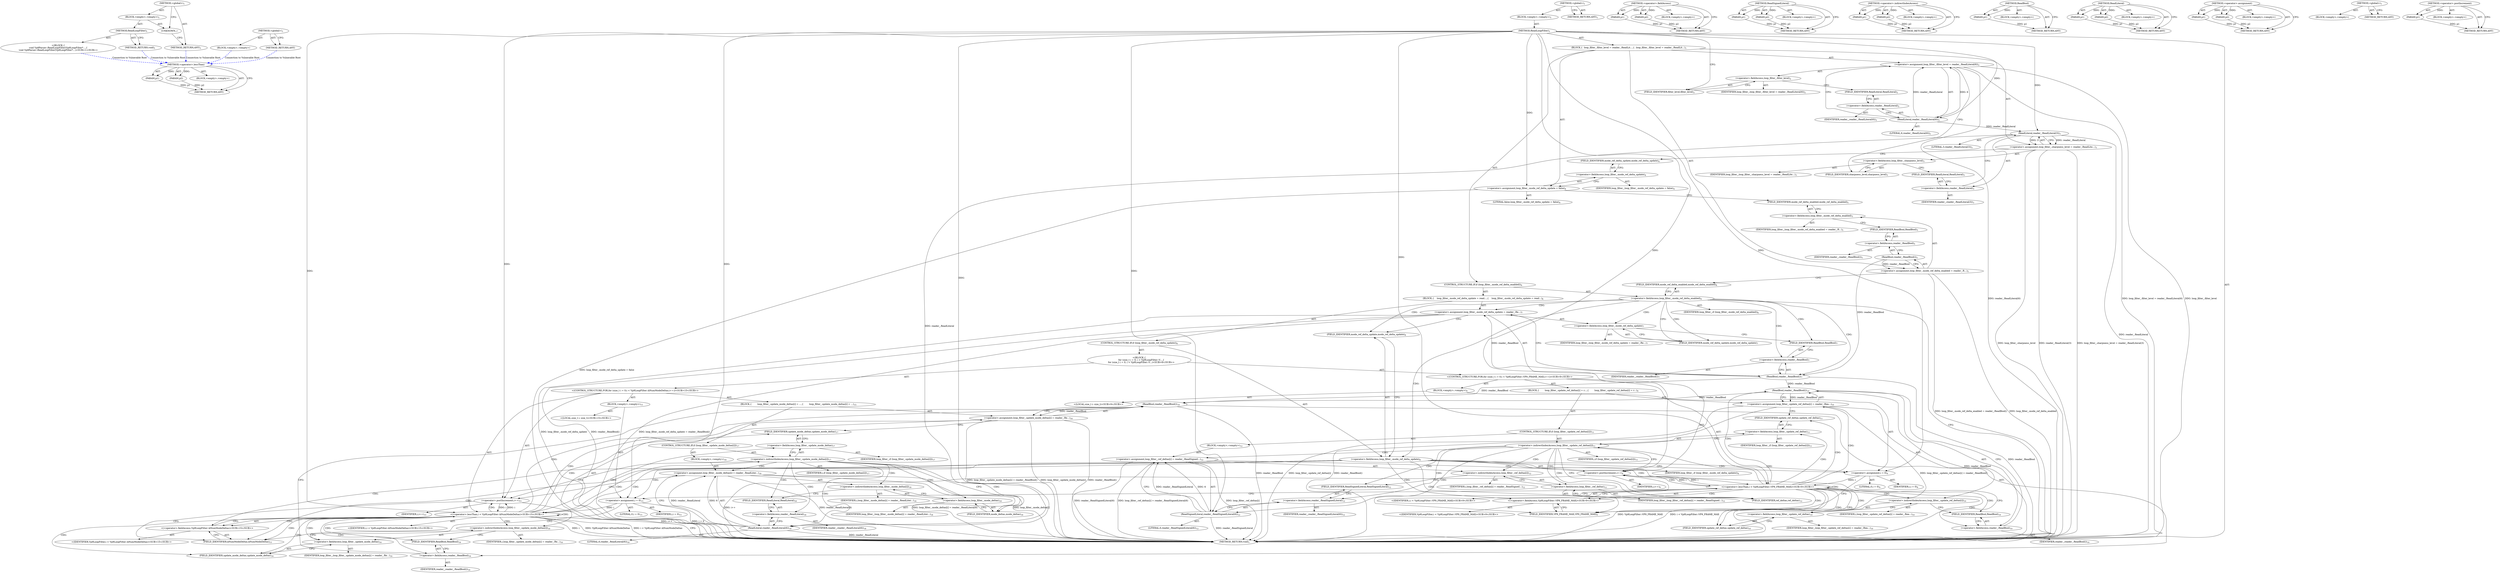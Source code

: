 digraph "&lt;global&gt;" {
vulnerable_183 [label=<(METHOD,&lt;operator&gt;.lessThan)>];
vulnerable_184 [label=<(PARAM,p1)>];
vulnerable_185 [label=<(PARAM,p2)>];
vulnerable_186 [label=<(BLOCK,&lt;empty&gt;,&lt;empty&gt;)>];
vulnerable_187 [label=<(METHOD_RETURN,ANY)>];
vulnerable_6 [label=<(METHOD,&lt;global&gt;)<SUB>1</SUB>>];
vulnerable_7 [label=<(BLOCK,&lt;empty&gt;,&lt;empty&gt;)<SUB>1</SUB>>];
vulnerable_8 [label=<(METHOD,ReadLoopFilter)<SUB>1</SUB>>];
vulnerable_9 [label=<(BLOCK,{
  loop_filter_.filter_level = reader_.ReadLit...,{
  loop_filter_.filter_level = reader_.ReadLit...)<SUB>1</SUB>>];
vulnerable_10 [label=<(&lt;operator&gt;.assignment,loop_filter_.filter_level = reader_.ReadLiteral(6))<SUB>2</SUB>>];
vulnerable_11 [label=<(&lt;operator&gt;.fieldAccess,loop_filter_.filter_level)<SUB>2</SUB>>];
vulnerable_12 [label=<(IDENTIFIER,loop_filter_,loop_filter_.filter_level = reader_.ReadLiteral(6))<SUB>2</SUB>>];
vulnerable_13 [label=<(FIELD_IDENTIFIER,filter_level,filter_level)<SUB>2</SUB>>];
vulnerable_14 [label=<(ReadLiteral,reader_.ReadLiteral(6))<SUB>2</SUB>>];
vulnerable_15 [label=<(&lt;operator&gt;.fieldAccess,reader_.ReadLiteral)<SUB>2</SUB>>];
vulnerable_16 [label=<(IDENTIFIER,reader_,reader_.ReadLiteral(6))<SUB>2</SUB>>];
vulnerable_17 [label=<(FIELD_IDENTIFIER,ReadLiteral,ReadLiteral)<SUB>2</SUB>>];
vulnerable_18 [label=<(LITERAL,6,reader_.ReadLiteral(6))<SUB>2</SUB>>];
vulnerable_19 [label=<(&lt;operator&gt;.assignment,loop_filter_.sharpness_level = reader_.ReadLite...)<SUB>3</SUB>>];
vulnerable_20 [label=<(&lt;operator&gt;.fieldAccess,loop_filter_.sharpness_level)<SUB>3</SUB>>];
vulnerable_21 [label=<(IDENTIFIER,loop_filter_,loop_filter_.sharpness_level = reader_.ReadLite...)<SUB>3</SUB>>];
vulnerable_22 [label=<(FIELD_IDENTIFIER,sharpness_level,sharpness_level)<SUB>3</SUB>>];
vulnerable_23 [label=<(ReadLiteral,reader_.ReadLiteral(3))<SUB>3</SUB>>];
vulnerable_24 [label=<(&lt;operator&gt;.fieldAccess,reader_.ReadLiteral)<SUB>3</SUB>>];
vulnerable_25 [label=<(IDENTIFIER,reader_,reader_.ReadLiteral(3))<SUB>3</SUB>>];
vulnerable_26 [label=<(FIELD_IDENTIFIER,ReadLiteral,ReadLiteral)<SUB>3</SUB>>];
vulnerable_27 [label=<(LITERAL,3,reader_.ReadLiteral(3))<SUB>3</SUB>>];
vulnerable_28 [label=<(&lt;operator&gt;.assignment,loop_filter_.mode_ref_delta_update = false)<SUB>4</SUB>>];
vulnerable_29 [label=<(&lt;operator&gt;.fieldAccess,loop_filter_.mode_ref_delta_update)<SUB>4</SUB>>];
vulnerable_30 [label=<(IDENTIFIER,loop_filter_,loop_filter_.mode_ref_delta_update = false)<SUB>4</SUB>>];
vulnerable_31 [label=<(FIELD_IDENTIFIER,mode_ref_delta_update,mode_ref_delta_update)<SUB>4</SUB>>];
vulnerable_32 [label=<(LITERAL,false,loop_filter_.mode_ref_delta_update = false)<SUB>4</SUB>>];
vulnerable_33 [label=<(&lt;operator&gt;.assignment,loop_filter_.mode_ref_delta_enabled = reader_.R...)<SUB>5</SUB>>];
vulnerable_34 [label=<(&lt;operator&gt;.fieldAccess,loop_filter_.mode_ref_delta_enabled)<SUB>5</SUB>>];
vulnerable_35 [label=<(IDENTIFIER,loop_filter_,loop_filter_.mode_ref_delta_enabled = reader_.R...)<SUB>5</SUB>>];
vulnerable_36 [label=<(FIELD_IDENTIFIER,mode_ref_delta_enabled,mode_ref_delta_enabled)<SUB>5</SUB>>];
vulnerable_37 [label=<(ReadBool,reader_.ReadBool())<SUB>5</SUB>>];
vulnerable_38 [label=<(&lt;operator&gt;.fieldAccess,reader_.ReadBool)<SUB>5</SUB>>];
vulnerable_39 [label=<(IDENTIFIER,reader_,reader_.ReadBool())<SUB>5</SUB>>];
vulnerable_40 [label=<(FIELD_IDENTIFIER,ReadBool,ReadBool)<SUB>5</SUB>>];
vulnerable_41 [label=<(CONTROL_STRUCTURE,IF,if (loop_filter_.mode_ref_delta_enabled))<SUB>6</SUB>>];
vulnerable_42 [label=<(&lt;operator&gt;.fieldAccess,loop_filter_.mode_ref_delta_enabled)<SUB>6</SUB>>];
vulnerable_43 [label=<(IDENTIFIER,loop_filter_,if (loop_filter_.mode_ref_delta_enabled))<SUB>6</SUB>>];
vulnerable_44 [label=<(FIELD_IDENTIFIER,mode_ref_delta_enabled,mode_ref_delta_enabled)<SUB>6</SUB>>];
vulnerable_45 [label=<(BLOCK,{
    loop_filter_.mode_ref_delta_update = read...,{
    loop_filter_.mode_ref_delta_update = read...)<SUB>6</SUB>>];
vulnerable_46 [label=<(&lt;operator&gt;.assignment,loop_filter_.mode_ref_delta_update = reader_.Re...)<SUB>7</SUB>>];
vulnerable_47 [label=<(&lt;operator&gt;.fieldAccess,loop_filter_.mode_ref_delta_update)<SUB>7</SUB>>];
vulnerable_48 [label=<(IDENTIFIER,loop_filter_,loop_filter_.mode_ref_delta_update = reader_.Re...)<SUB>7</SUB>>];
vulnerable_49 [label=<(FIELD_IDENTIFIER,mode_ref_delta_update,mode_ref_delta_update)<SUB>7</SUB>>];
vulnerable_50 [label=<(ReadBool,reader_.ReadBool())<SUB>7</SUB>>];
vulnerable_51 [label=<(&lt;operator&gt;.fieldAccess,reader_.ReadBool)<SUB>7</SUB>>];
vulnerable_52 [label=<(IDENTIFIER,reader_,reader_.ReadBool())<SUB>7</SUB>>];
vulnerable_53 [label=<(FIELD_IDENTIFIER,ReadBool,ReadBool)<SUB>7</SUB>>];
vulnerable_54 [label=<(CONTROL_STRUCTURE,IF,if (loop_filter_.mode_ref_delta_update))<SUB>8</SUB>>];
vulnerable_55 [label=<(&lt;operator&gt;.fieldAccess,loop_filter_.mode_ref_delta_update)<SUB>8</SUB>>];
vulnerable_56 [label=<(IDENTIFIER,loop_filter_,if (loop_filter_.mode_ref_delta_update))<SUB>8</SUB>>];
vulnerable_57 [label=<(FIELD_IDENTIFIER,mode_ref_delta_update,mode_ref_delta_update)<SUB>8</SUB>>];
vulnerable_58 [label="<(BLOCK,{
      for (size_t i = 0; i &lt; Vp9LoopFilter::V...,{
      for (size_t i = 0; i &lt; Vp9LoopFilter::V...)<SUB>8</SUB>>"];
vulnerable_59 [label="<(CONTROL_STRUCTURE,FOR,for (size_t i = 0;i &lt; Vp9LoopFilter::VP9_FRAME_MAX;i++))<SUB>9</SUB>>"];
vulnerable_60 [label=<(BLOCK,&lt;empty&gt;,&lt;empty&gt;)<SUB>9</SUB>>];
vulnerable_61 [label="<(LOCAL,size_t i: size_t)<SUB>9</SUB>>"];
vulnerable_62 [label=<(&lt;operator&gt;.assignment,i = 0)<SUB>9</SUB>>];
vulnerable_63 [label=<(IDENTIFIER,i,i = 0)<SUB>9</SUB>>];
vulnerable_64 [label=<(LITERAL,0,i = 0)<SUB>9</SUB>>];
vulnerable_65 [label="<(&lt;operator&gt;.lessThan,i &lt; Vp9LoopFilter::VP9_FRAME_MAX)<SUB>9</SUB>>"];
vulnerable_66 [label="<(IDENTIFIER,i,i &lt; Vp9LoopFilter::VP9_FRAME_MAX)<SUB>9</SUB>>"];
vulnerable_67 [label="<(&lt;operator&gt;.fieldAccess,Vp9LoopFilter::VP9_FRAME_MAX)<SUB>9</SUB>>"];
vulnerable_68 [label="<(IDENTIFIER,Vp9LoopFilter,i &lt; Vp9LoopFilter::VP9_FRAME_MAX)<SUB>9</SUB>>"];
vulnerable_69 [label=<(FIELD_IDENTIFIER,VP9_FRAME_MAX,VP9_FRAME_MAX)<SUB>9</SUB>>];
vulnerable_70 [label=<(&lt;operator&gt;.postIncrement,i++)<SUB>9</SUB>>];
vulnerable_71 [label=<(IDENTIFIER,i,i++)<SUB>9</SUB>>];
vulnerable_72 [label=<(BLOCK,{
        loop_filter_.update_ref_deltas[i] = r...,{
        loop_filter_.update_ref_deltas[i] = r...)<SUB>9</SUB>>];
vulnerable_73 [label=<(&lt;operator&gt;.assignment,loop_filter_.update_ref_deltas[i] = reader_.Rea...)<SUB>10</SUB>>];
vulnerable_74 [label=<(&lt;operator&gt;.indirectIndexAccess,loop_filter_.update_ref_deltas[i])<SUB>10</SUB>>];
vulnerable_75 [label=<(&lt;operator&gt;.fieldAccess,loop_filter_.update_ref_deltas)<SUB>10</SUB>>];
vulnerable_76 [label=<(IDENTIFIER,loop_filter_,loop_filter_.update_ref_deltas[i] = reader_.Rea...)<SUB>10</SUB>>];
vulnerable_77 [label=<(FIELD_IDENTIFIER,update_ref_deltas,update_ref_deltas)<SUB>10</SUB>>];
vulnerable_78 [label=<(IDENTIFIER,i,loop_filter_.update_ref_deltas[i] = reader_.Rea...)<SUB>10</SUB>>];
vulnerable_79 [label=<(ReadBool,reader_.ReadBool())<SUB>10</SUB>>];
vulnerable_80 [label=<(&lt;operator&gt;.fieldAccess,reader_.ReadBool)<SUB>10</SUB>>];
vulnerable_81 [label=<(IDENTIFIER,reader_,reader_.ReadBool())<SUB>10</SUB>>];
vulnerable_82 [label=<(FIELD_IDENTIFIER,ReadBool,ReadBool)<SUB>10</SUB>>];
vulnerable_83 [label=<(CONTROL_STRUCTURE,IF,if (loop_filter_.update_ref_deltas[i]))<SUB>11</SUB>>];
vulnerable_84 [label=<(&lt;operator&gt;.indirectIndexAccess,loop_filter_.update_ref_deltas[i])<SUB>11</SUB>>];
vulnerable_85 [label=<(&lt;operator&gt;.fieldAccess,loop_filter_.update_ref_deltas)<SUB>11</SUB>>];
vulnerable_86 [label=<(IDENTIFIER,loop_filter_,if (loop_filter_.update_ref_deltas[i]))<SUB>11</SUB>>];
vulnerable_87 [label=<(FIELD_IDENTIFIER,update_ref_deltas,update_ref_deltas)<SUB>11</SUB>>];
vulnerable_88 [label=<(IDENTIFIER,i,if (loop_filter_.update_ref_deltas[i]))<SUB>11</SUB>>];
vulnerable_89 [label=<(BLOCK,&lt;empty&gt;,&lt;empty&gt;)<SUB>12</SUB>>];
vulnerable_90 [label=<(&lt;operator&gt;.assignment,loop_filter_.ref_deltas[i] = reader_.ReadSigned...)<SUB>12</SUB>>];
vulnerable_91 [label=<(&lt;operator&gt;.indirectIndexAccess,loop_filter_.ref_deltas[i])<SUB>12</SUB>>];
vulnerable_92 [label=<(&lt;operator&gt;.fieldAccess,loop_filter_.ref_deltas)<SUB>12</SUB>>];
vulnerable_93 [label=<(IDENTIFIER,loop_filter_,loop_filter_.ref_deltas[i] = reader_.ReadSigned...)<SUB>12</SUB>>];
vulnerable_94 [label=<(FIELD_IDENTIFIER,ref_deltas,ref_deltas)<SUB>12</SUB>>];
vulnerable_95 [label=<(IDENTIFIER,i,loop_filter_.ref_deltas[i] = reader_.ReadSigned...)<SUB>12</SUB>>];
vulnerable_96 [label=<(ReadSignedLiteral,reader_.ReadSignedLiteral(6))<SUB>12</SUB>>];
vulnerable_97 [label=<(&lt;operator&gt;.fieldAccess,reader_.ReadSignedLiteral)<SUB>12</SUB>>];
vulnerable_98 [label=<(IDENTIFIER,reader_,reader_.ReadSignedLiteral(6))<SUB>12</SUB>>];
vulnerable_99 [label=<(FIELD_IDENTIFIER,ReadSignedLiteral,ReadSignedLiteral)<SUB>12</SUB>>];
vulnerable_100 [label=<(LITERAL,6,reader_.ReadSignedLiteral(6))<SUB>12</SUB>>];
vulnerable_101 [label="<(CONTROL_STRUCTURE,FOR,for (size_t i = 0;i &lt; Vp9LoopFilter::kNumModeDeltas;i++))<SUB>15</SUB>>"];
vulnerable_102 [label=<(BLOCK,&lt;empty&gt;,&lt;empty&gt;)<SUB>15</SUB>>];
vulnerable_103 [label="<(LOCAL,size_t i: size_t)<SUB>15</SUB>>"];
vulnerable_104 [label=<(&lt;operator&gt;.assignment,i = 0)<SUB>15</SUB>>];
vulnerable_105 [label=<(IDENTIFIER,i,i = 0)<SUB>15</SUB>>];
vulnerable_106 [label=<(LITERAL,0,i = 0)<SUB>15</SUB>>];
vulnerable_107 [label="<(&lt;operator&gt;.lessThan,i &lt; Vp9LoopFilter::kNumModeDeltas)<SUB>15</SUB>>"];
vulnerable_108 [label="<(IDENTIFIER,i,i &lt; Vp9LoopFilter::kNumModeDeltas)<SUB>15</SUB>>"];
vulnerable_109 [label="<(&lt;operator&gt;.fieldAccess,Vp9LoopFilter::kNumModeDeltas)<SUB>15</SUB>>"];
vulnerable_110 [label="<(IDENTIFIER,Vp9LoopFilter,i &lt; Vp9LoopFilter::kNumModeDeltas)<SUB>15</SUB>>"];
vulnerable_111 [label=<(FIELD_IDENTIFIER,kNumModeDeltas,kNumModeDeltas)<SUB>15</SUB>>];
vulnerable_112 [label=<(&lt;operator&gt;.postIncrement,i++)<SUB>15</SUB>>];
vulnerable_113 [label=<(IDENTIFIER,i,i++)<SUB>15</SUB>>];
vulnerable_114 [label=<(BLOCK,{
        loop_filter_.update_mode_deltas[i] = ...,{
        loop_filter_.update_mode_deltas[i] = ...)<SUB>15</SUB>>];
vulnerable_115 [label=<(&lt;operator&gt;.assignment,loop_filter_.update_mode_deltas[i] = reader_.Re...)<SUB>16</SUB>>];
vulnerable_116 [label=<(&lt;operator&gt;.indirectIndexAccess,loop_filter_.update_mode_deltas[i])<SUB>16</SUB>>];
vulnerable_117 [label=<(&lt;operator&gt;.fieldAccess,loop_filter_.update_mode_deltas)<SUB>16</SUB>>];
vulnerable_118 [label=<(IDENTIFIER,loop_filter_,loop_filter_.update_mode_deltas[i] = reader_.Re...)<SUB>16</SUB>>];
vulnerable_119 [label=<(FIELD_IDENTIFIER,update_mode_deltas,update_mode_deltas)<SUB>16</SUB>>];
vulnerable_120 [label=<(IDENTIFIER,i,loop_filter_.update_mode_deltas[i] = reader_.Re...)<SUB>16</SUB>>];
vulnerable_121 [label=<(ReadBool,reader_.ReadBool())<SUB>16</SUB>>];
vulnerable_122 [label=<(&lt;operator&gt;.fieldAccess,reader_.ReadBool)<SUB>16</SUB>>];
vulnerable_123 [label=<(IDENTIFIER,reader_,reader_.ReadBool())<SUB>16</SUB>>];
vulnerable_124 [label=<(FIELD_IDENTIFIER,ReadBool,ReadBool)<SUB>16</SUB>>];
vulnerable_125 [label=<(CONTROL_STRUCTURE,IF,if (loop_filter_.update_mode_deltas[i]))<SUB>17</SUB>>];
vulnerable_126 [label=<(&lt;operator&gt;.indirectIndexAccess,loop_filter_.update_mode_deltas[i])<SUB>17</SUB>>];
vulnerable_127 [label=<(&lt;operator&gt;.fieldAccess,loop_filter_.update_mode_deltas)<SUB>17</SUB>>];
vulnerable_128 [label=<(IDENTIFIER,loop_filter_,if (loop_filter_.update_mode_deltas[i]))<SUB>17</SUB>>];
vulnerable_129 [label=<(FIELD_IDENTIFIER,update_mode_deltas,update_mode_deltas)<SUB>17</SUB>>];
vulnerable_130 [label=<(IDENTIFIER,i,if (loop_filter_.update_mode_deltas[i]))<SUB>17</SUB>>];
vulnerable_131 [label=<(BLOCK,&lt;empty&gt;,&lt;empty&gt;)<SUB>18</SUB>>];
vulnerable_132 [label=<(&lt;operator&gt;.assignment,loop_filter_.mode_deltas[i] = reader_.ReadLiter...)<SUB>18</SUB>>];
vulnerable_133 [label=<(&lt;operator&gt;.indirectIndexAccess,loop_filter_.mode_deltas[i])<SUB>18</SUB>>];
vulnerable_134 [label=<(&lt;operator&gt;.fieldAccess,loop_filter_.mode_deltas)<SUB>18</SUB>>];
vulnerable_135 [label=<(IDENTIFIER,loop_filter_,loop_filter_.mode_deltas[i] = reader_.ReadLiter...)<SUB>18</SUB>>];
vulnerable_136 [label=<(FIELD_IDENTIFIER,mode_deltas,mode_deltas)<SUB>18</SUB>>];
vulnerable_137 [label=<(IDENTIFIER,i,loop_filter_.mode_deltas[i] = reader_.ReadLiter...)<SUB>18</SUB>>];
vulnerable_138 [label=<(ReadLiteral,reader_.ReadLiteral(6))<SUB>18</SUB>>];
vulnerable_139 [label=<(&lt;operator&gt;.fieldAccess,reader_.ReadLiteral)<SUB>18</SUB>>];
vulnerable_140 [label=<(IDENTIFIER,reader_,reader_.ReadLiteral(6))<SUB>18</SUB>>];
vulnerable_141 [label=<(FIELD_IDENTIFIER,ReadLiteral,ReadLiteral)<SUB>18</SUB>>];
vulnerable_142 [label=<(LITERAL,6,reader_.ReadLiteral(6))<SUB>18</SUB>>];
vulnerable_143 [label=<(METHOD_RETURN,void)<SUB>1</SUB>>];
vulnerable_145 [label=<(METHOD_RETURN,ANY)<SUB>1</SUB>>];
vulnerable_169 [label=<(METHOD,&lt;operator&gt;.fieldAccess)>];
vulnerable_170 [label=<(PARAM,p1)>];
vulnerable_171 [label=<(PARAM,p2)>];
vulnerable_172 [label=<(BLOCK,&lt;empty&gt;,&lt;empty&gt;)>];
vulnerable_173 [label=<(METHOD_RETURN,ANY)>];
vulnerable_197 [label=<(METHOD,ReadSignedLiteral)>];
vulnerable_198 [label=<(PARAM,p1)>];
vulnerable_199 [label=<(PARAM,p2)>];
vulnerable_200 [label=<(BLOCK,&lt;empty&gt;,&lt;empty&gt;)>];
vulnerable_201 [label=<(METHOD_RETURN,ANY)>];
vulnerable_192 [label=<(METHOD,&lt;operator&gt;.indirectIndexAccess)>];
vulnerable_193 [label=<(PARAM,p1)>];
vulnerable_194 [label=<(PARAM,p2)>];
vulnerable_195 [label=<(BLOCK,&lt;empty&gt;,&lt;empty&gt;)>];
vulnerable_196 [label=<(METHOD_RETURN,ANY)>];
vulnerable_179 [label=<(METHOD,ReadBool)>];
vulnerable_180 [label=<(PARAM,p1)>];
vulnerable_181 [label=<(BLOCK,&lt;empty&gt;,&lt;empty&gt;)>];
vulnerable_182 [label=<(METHOD_RETURN,ANY)>];
vulnerable_174 [label=<(METHOD,ReadLiteral)>];
vulnerable_175 [label=<(PARAM,p1)>];
vulnerable_176 [label=<(PARAM,p2)>];
vulnerable_177 [label=<(BLOCK,&lt;empty&gt;,&lt;empty&gt;)>];
vulnerable_178 [label=<(METHOD_RETURN,ANY)>];
vulnerable_164 [label=<(METHOD,&lt;operator&gt;.assignment)>];
vulnerable_165 [label=<(PARAM,p1)>];
vulnerable_166 [label=<(PARAM,p2)>];
vulnerable_167 [label=<(BLOCK,&lt;empty&gt;,&lt;empty&gt;)>];
vulnerable_168 [label=<(METHOD_RETURN,ANY)>];
vulnerable_158 [label=<(METHOD,&lt;global&gt;)<SUB>1</SUB>>];
vulnerable_159 [label=<(BLOCK,&lt;empty&gt;,&lt;empty&gt;)>];
vulnerable_160 [label=<(METHOD_RETURN,ANY)>];
vulnerable_188 [label=<(METHOD,&lt;operator&gt;.postIncrement)>];
vulnerable_189 [label=<(PARAM,p1)>];
vulnerable_190 [label=<(BLOCK,&lt;empty&gt;,&lt;empty&gt;)>];
vulnerable_191 [label=<(METHOD_RETURN,ANY)>];
fixed_6 [label=<(METHOD,&lt;global&gt;)<SUB>1</SUB>>];
fixed_7 [label=<(BLOCK,&lt;empty&gt;,&lt;empty&gt;)<SUB>1</SUB>>];
fixed_8 [label=<(METHOD,ReadLoopFilter)<SUB>1</SUB>>];
fixed_9 [label="<(BLOCK,{
void Vp9Parser::ReadLoopFilter(Vp9LoopFilter*...,{
void Vp9Parser::ReadLoopFilter(Vp9LoopFilter*...)<SUB>1</SUB>>"];
fixed_10 [label=<(METHOD_RETURN,void)<SUB>1</SUB>>];
fixed_12 [label=<(UNKNOWN,,)>];
fixed_13 [label=<(METHOD_RETURN,ANY)<SUB>1</SUB>>];
fixed_20 [label=<(METHOD,&lt;global&gt;)<SUB>1</SUB>>];
fixed_21 [label=<(BLOCK,&lt;empty&gt;,&lt;empty&gt;)>];
fixed_22 [label=<(METHOD_RETURN,ANY)>];
vulnerable_183 -> vulnerable_184  [key=0, label="AST: "];
vulnerable_183 -> vulnerable_184  [key=1, label="DDG: "];
vulnerable_183 -> vulnerable_186  [key=0, label="AST: "];
vulnerable_183 -> vulnerable_185  [key=0, label="AST: "];
vulnerable_183 -> vulnerable_185  [key=1, label="DDG: "];
vulnerable_183 -> vulnerable_187  [key=0, label="AST: "];
vulnerable_183 -> vulnerable_187  [key=1, label="CFG: "];
vulnerable_184 -> vulnerable_187  [key=0, label="DDG: p1"];
vulnerable_185 -> vulnerable_187  [key=0, label="DDG: p2"];
vulnerable_6 -> vulnerable_7  [key=0, label="AST: "];
vulnerable_6 -> vulnerable_145  [key=0, label="AST: "];
vulnerable_6 -> vulnerable_145  [key=1, label="CFG: "];
vulnerable_7 -> vulnerable_8  [key=0, label="AST: "];
vulnerable_8 -> vulnerable_9  [key=0, label="AST: "];
vulnerable_8 -> vulnerable_143  [key=0, label="AST: "];
vulnerable_8 -> vulnerable_13  [key=0, label="CFG: "];
vulnerable_8 -> vulnerable_28  [key=0, label="DDG: "];
vulnerable_8 -> vulnerable_14  [key=0, label="DDG: "];
vulnerable_8 -> vulnerable_23  [key=0, label="DDG: "];
vulnerable_8 -> vulnerable_62  [key=0, label="DDG: "];
vulnerable_8 -> vulnerable_65  [key=0, label="DDG: "];
vulnerable_8 -> vulnerable_70  [key=0, label="DDG: "];
vulnerable_8 -> vulnerable_104  [key=0, label="DDG: "];
vulnerable_8 -> vulnerable_107  [key=0, label="DDG: "];
vulnerable_8 -> vulnerable_112  [key=0, label="DDG: "];
vulnerable_8 -> vulnerable_96  [key=0, label="DDG: "];
vulnerable_8 -> vulnerable_138  [key=0, label="DDG: "];
vulnerable_9 -> vulnerable_10  [key=0, label="AST: "];
vulnerable_9 -> vulnerable_19  [key=0, label="AST: "];
vulnerable_9 -> vulnerable_28  [key=0, label="AST: "];
vulnerable_9 -> vulnerable_33  [key=0, label="AST: "];
vulnerable_9 -> vulnerable_41  [key=0, label="AST: "];
vulnerable_10 -> vulnerable_11  [key=0, label="AST: "];
vulnerable_10 -> vulnerable_14  [key=0, label="AST: "];
vulnerable_10 -> vulnerable_22  [key=0, label="CFG: "];
vulnerable_10 -> vulnerable_143  [key=0, label="DDG: loop_filter_.filter_level"];
vulnerable_10 -> vulnerable_143  [key=1, label="DDG: reader_.ReadLiteral(6)"];
vulnerable_10 -> vulnerable_143  [key=2, label="DDG: loop_filter_.filter_level = reader_.ReadLiteral(6)"];
vulnerable_11 -> vulnerable_12  [key=0, label="AST: "];
vulnerable_11 -> vulnerable_13  [key=0, label="AST: "];
vulnerable_11 -> vulnerable_17  [key=0, label="CFG: "];
vulnerable_13 -> vulnerable_11  [key=0, label="CFG: "];
vulnerable_14 -> vulnerable_15  [key=0, label="AST: "];
vulnerable_14 -> vulnerable_18  [key=0, label="AST: "];
vulnerable_14 -> vulnerable_10  [key=0, label="CFG: "];
vulnerable_14 -> vulnerable_10  [key=1, label="DDG: reader_.ReadLiteral"];
vulnerable_14 -> vulnerable_10  [key=2, label="DDG: 6"];
vulnerable_14 -> vulnerable_23  [key=0, label="DDG: reader_.ReadLiteral"];
vulnerable_15 -> vulnerable_16  [key=0, label="AST: "];
vulnerable_15 -> vulnerable_17  [key=0, label="AST: "];
vulnerable_15 -> vulnerable_14  [key=0, label="CFG: "];
vulnerable_17 -> vulnerable_15  [key=0, label="CFG: "];
vulnerable_19 -> vulnerable_20  [key=0, label="AST: "];
vulnerable_19 -> vulnerable_23  [key=0, label="AST: "];
vulnerable_19 -> vulnerable_31  [key=0, label="CFG: "];
vulnerable_19 -> vulnerable_143  [key=0, label="DDG: loop_filter_.sharpness_level"];
vulnerable_19 -> vulnerable_143  [key=1, label="DDG: reader_.ReadLiteral(3)"];
vulnerable_19 -> vulnerable_143  [key=2, label="DDG: loop_filter_.sharpness_level = reader_.ReadLiteral(3)"];
vulnerable_20 -> vulnerable_21  [key=0, label="AST: "];
vulnerable_20 -> vulnerable_22  [key=0, label="AST: "];
vulnerable_20 -> vulnerable_26  [key=0, label="CFG: "];
vulnerable_22 -> vulnerable_20  [key=0, label="CFG: "];
vulnerable_23 -> vulnerable_24  [key=0, label="AST: "];
vulnerable_23 -> vulnerable_27  [key=0, label="AST: "];
vulnerable_23 -> vulnerable_19  [key=0, label="CFG: "];
vulnerable_23 -> vulnerable_19  [key=1, label="DDG: reader_.ReadLiteral"];
vulnerable_23 -> vulnerable_19  [key=2, label="DDG: 3"];
vulnerable_23 -> vulnerable_143  [key=0, label="DDG: reader_.ReadLiteral"];
vulnerable_23 -> vulnerable_138  [key=0, label="DDG: reader_.ReadLiteral"];
vulnerable_24 -> vulnerable_25  [key=0, label="AST: "];
vulnerable_24 -> vulnerable_26  [key=0, label="AST: "];
vulnerable_24 -> vulnerable_23  [key=0, label="CFG: "];
vulnerable_26 -> vulnerable_24  [key=0, label="CFG: "];
vulnerable_28 -> vulnerable_29  [key=0, label="AST: "];
vulnerable_28 -> vulnerable_32  [key=0, label="AST: "];
vulnerable_28 -> vulnerable_36  [key=0, label="CFG: "];
vulnerable_28 -> vulnerable_143  [key=0, label="DDG: loop_filter_.mode_ref_delta_update = false"];
vulnerable_29 -> vulnerable_30  [key=0, label="AST: "];
vulnerable_29 -> vulnerable_31  [key=0, label="AST: "];
vulnerable_29 -> vulnerable_28  [key=0, label="CFG: "];
vulnerable_31 -> vulnerable_29  [key=0, label="CFG: "];
vulnerable_33 -> vulnerable_34  [key=0, label="AST: "];
vulnerable_33 -> vulnerable_37  [key=0, label="AST: "];
vulnerable_33 -> vulnerable_44  [key=0, label="CFG: "];
vulnerable_33 -> vulnerable_143  [key=0, label="DDG: loop_filter_.mode_ref_delta_enabled"];
vulnerable_33 -> vulnerable_143  [key=1, label="DDG: loop_filter_.mode_ref_delta_enabled = reader_.ReadBool()"];
vulnerable_34 -> vulnerable_35  [key=0, label="AST: "];
vulnerable_34 -> vulnerable_36  [key=0, label="AST: "];
vulnerable_34 -> vulnerable_40  [key=0, label="CFG: "];
vulnerable_36 -> vulnerable_34  [key=0, label="CFG: "];
vulnerable_37 -> vulnerable_38  [key=0, label="AST: "];
vulnerable_37 -> vulnerable_33  [key=0, label="CFG: "];
vulnerable_37 -> vulnerable_33  [key=1, label="DDG: reader_.ReadBool"];
vulnerable_37 -> vulnerable_50  [key=0, label="DDG: reader_.ReadBool"];
vulnerable_38 -> vulnerable_39  [key=0, label="AST: "];
vulnerable_38 -> vulnerable_40  [key=0, label="AST: "];
vulnerable_38 -> vulnerable_37  [key=0, label="CFG: "];
vulnerable_40 -> vulnerable_38  [key=0, label="CFG: "];
vulnerable_41 -> vulnerable_42  [key=0, label="AST: "];
vulnerable_41 -> vulnerable_45  [key=0, label="AST: "];
vulnerable_42 -> vulnerable_43  [key=0, label="AST: "];
vulnerable_42 -> vulnerable_44  [key=0, label="AST: "];
vulnerable_42 -> vulnerable_143  [key=0, label="CFG: "];
vulnerable_42 -> vulnerable_49  [key=0, label="CFG: "];
vulnerable_42 -> vulnerable_49  [key=1, label="CDG: "];
vulnerable_42 -> vulnerable_47  [key=0, label="CDG: "];
vulnerable_42 -> vulnerable_51  [key=0, label="CDG: "];
vulnerable_42 -> vulnerable_57  [key=0, label="CDG: "];
vulnerable_42 -> vulnerable_46  [key=0, label="CDG: "];
vulnerable_42 -> vulnerable_50  [key=0, label="CDG: "];
vulnerable_42 -> vulnerable_53  [key=0, label="CDG: "];
vulnerable_42 -> vulnerable_55  [key=0, label="CDG: "];
vulnerable_44 -> vulnerable_42  [key=0, label="CFG: "];
vulnerable_45 -> vulnerable_46  [key=0, label="AST: "];
vulnerable_45 -> vulnerable_54  [key=0, label="AST: "];
vulnerable_46 -> vulnerable_47  [key=0, label="AST: "];
vulnerable_46 -> vulnerable_50  [key=0, label="AST: "];
vulnerable_46 -> vulnerable_57  [key=0, label="CFG: "];
vulnerable_46 -> vulnerable_143  [key=0, label="DDG: loop_filter_.mode_ref_delta_update"];
vulnerable_46 -> vulnerable_143  [key=1, label="DDG: reader_.ReadBool()"];
vulnerable_46 -> vulnerable_143  [key=2, label="DDG: loop_filter_.mode_ref_delta_update = reader_.ReadBool()"];
vulnerable_47 -> vulnerable_48  [key=0, label="AST: "];
vulnerable_47 -> vulnerable_49  [key=0, label="AST: "];
vulnerable_47 -> vulnerable_53  [key=0, label="CFG: "];
vulnerable_49 -> vulnerable_47  [key=0, label="CFG: "];
vulnerable_50 -> vulnerable_51  [key=0, label="AST: "];
vulnerable_50 -> vulnerable_46  [key=0, label="CFG: "];
vulnerable_50 -> vulnerable_46  [key=1, label="DDG: reader_.ReadBool"];
vulnerable_50 -> vulnerable_143  [key=0, label="DDG: reader_.ReadBool"];
vulnerable_50 -> vulnerable_79  [key=0, label="DDG: reader_.ReadBool"];
vulnerable_50 -> vulnerable_121  [key=0, label="DDG: reader_.ReadBool"];
vulnerable_51 -> vulnerable_52  [key=0, label="AST: "];
vulnerable_51 -> vulnerable_53  [key=0, label="AST: "];
vulnerable_51 -> vulnerable_50  [key=0, label="CFG: "];
vulnerable_53 -> vulnerable_51  [key=0, label="CFG: "];
vulnerable_54 -> vulnerable_55  [key=0, label="AST: "];
vulnerable_54 -> vulnerable_58  [key=0, label="AST: "];
vulnerable_55 -> vulnerable_56  [key=0, label="AST: "];
vulnerable_55 -> vulnerable_57  [key=0, label="AST: "];
vulnerable_55 -> vulnerable_143  [key=0, label="CFG: "];
vulnerable_55 -> vulnerable_62  [key=0, label="CFG: "];
vulnerable_55 -> vulnerable_62  [key=1, label="CDG: "];
vulnerable_55 -> vulnerable_107  [key=0, label="CDG: "];
vulnerable_55 -> vulnerable_69  [key=0, label="CDG: "];
vulnerable_55 -> vulnerable_67  [key=0, label="CDG: "];
vulnerable_55 -> vulnerable_104  [key=0, label="CDG: "];
vulnerable_55 -> vulnerable_65  [key=0, label="CDG: "];
vulnerable_55 -> vulnerable_111  [key=0, label="CDG: "];
vulnerable_55 -> vulnerable_109  [key=0, label="CDG: "];
vulnerable_57 -> vulnerable_55  [key=0, label="CFG: "];
vulnerable_58 -> vulnerable_59  [key=0, label="AST: "];
vulnerable_58 -> vulnerable_101  [key=0, label="AST: "];
vulnerable_59 -> vulnerable_60  [key=0, label="AST: "];
vulnerable_59 -> vulnerable_65  [key=0, label="AST: "];
vulnerable_59 -> vulnerable_70  [key=0, label="AST: "];
vulnerable_59 -> vulnerable_72  [key=0, label="AST: "];
vulnerable_60 -> vulnerable_61  [key=0, label="AST: "];
vulnerable_60 -> vulnerable_62  [key=0, label="AST: "];
vulnerable_62 -> vulnerable_63  [key=0, label="AST: "];
vulnerable_62 -> vulnerable_64  [key=0, label="AST: "];
vulnerable_62 -> vulnerable_69  [key=0, label="CFG: "];
vulnerable_62 -> vulnerable_65  [key=0, label="DDG: i"];
vulnerable_65 -> vulnerable_66  [key=0, label="AST: "];
vulnerable_65 -> vulnerable_67  [key=0, label="AST: "];
vulnerable_65 -> vulnerable_67  [key=1, label="CDG: "];
vulnerable_65 -> vulnerable_77  [key=0, label="CFG: "];
vulnerable_65 -> vulnerable_77  [key=1, label="CDG: "];
vulnerable_65 -> vulnerable_104  [key=0, label="CFG: "];
vulnerable_65 -> vulnerable_143  [key=0, label="DDG: Vp9LoopFilter::VP9_FRAME_MAX"];
vulnerable_65 -> vulnerable_143  [key=1, label="DDG: i &lt; Vp9LoopFilter::VP9_FRAME_MAX"];
vulnerable_65 -> vulnerable_70  [key=0, label="DDG: i"];
vulnerable_65 -> vulnerable_70  [key=1, label="CDG: "];
vulnerable_65 -> vulnerable_73  [key=0, label="CDG: "];
vulnerable_65 -> vulnerable_75  [key=0, label="CDG: "];
vulnerable_65 -> vulnerable_84  [key=0, label="CDG: "];
vulnerable_65 -> vulnerable_85  [key=0, label="CDG: "];
vulnerable_65 -> vulnerable_69  [key=0, label="CDG: "];
vulnerable_65 -> vulnerable_74  [key=0, label="CDG: "];
vulnerable_65 -> vulnerable_65  [key=0, label="CDG: "];
vulnerable_65 -> vulnerable_87  [key=0, label="CDG: "];
vulnerable_65 -> vulnerable_82  [key=0, label="CDG: "];
vulnerable_65 -> vulnerable_79  [key=0, label="CDG: "];
vulnerable_65 -> vulnerable_80  [key=0, label="CDG: "];
vulnerable_67 -> vulnerable_68  [key=0, label="AST: "];
vulnerable_67 -> vulnerable_69  [key=0, label="AST: "];
vulnerable_67 -> vulnerable_65  [key=0, label="CFG: "];
vulnerable_69 -> vulnerable_67  [key=0, label="CFG: "];
vulnerable_70 -> vulnerable_71  [key=0, label="AST: "];
vulnerable_70 -> vulnerable_69  [key=0, label="CFG: "];
vulnerable_70 -> vulnerable_143  [key=0, label="DDG: i++"];
vulnerable_70 -> vulnerable_65  [key=0, label="DDG: i"];
vulnerable_72 -> vulnerable_73  [key=0, label="AST: "];
vulnerable_72 -> vulnerable_83  [key=0, label="AST: "];
vulnerable_73 -> vulnerable_74  [key=0, label="AST: "];
vulnerable_73 -> vulnerable_79  [key=0, label="AST: "];
vulnerable_73 -> vulnerable_87  [key=0, label="CFG: "];
vulnerable_73 -> vulnerable_143  [key=0, label="DDG: loop_filter_.update_ref_deltas[i]"];
vulnerable_73 -> vulnerable_143  [key=1, label="DDG: reader_.ReadBool()"];
vulnerable_73 -> vulnerable_143  [key=2, label="DDG: loop_filter_.update_ref_deltas[i] = reader_.ReadBool()"];
vulnerable_74 -> vulnerable_75  [key=0, label="AST: "];
vulnerable_74 -> vulnerable_78  [key=0, label="AST: "];
vulnerable_74 -> vulnerable_82  [key=0, label="CFG: "];
vulnerable_75 -> vulnerable_76  [key=0, label="AST: "];
vulnerable_75 -> vulnerable_77  [key=0, label="AST: "];
vulnerable_75 -> vulnerable_74  [key=0, label="CFG: "];
vulnerable_77 -> vulnerable_75  [key=0, label="CFG: "];
vulnerable_79 -> vulnerable_80  [key=0, label="AST: "];
vulnerable_79 -> vulnerable_73  [key=0, label="CFG: "];
vulnerable_79 -> vulnerable_73  [key=1, label="DDG: reader_.ReadBool"];
vulnerable_79 -> vulnerable_143  [key=0, label="DDG: reader_.ReadBool"];
vulnerable_79 -> vulnerable_121  [key=0, label="DDG: reader_.ReadBool"];
vulnerable_80 -> vulnerable_81  [key=0, label="AST: "];
vulnerable_80 -> vulnerable_82  [key=0, label="AST: "];
vulnerable_80 -> vulnerable_79  [key=0, label="CFG: "];
vulnerable_82 -> vulnerable_80  [key=0, label="CFG: "];
vulnerable_83 -> vulnerable_84  [key=0, label="AST: "];
vulnerable_83 -> vulnerable_89  [key=0, label="AST: "];
vulnerable_84 -> vulnerable_85  [key=0, label="AST: "];
vulnerable_84 -> vulnerable_88  [key=0, label="AST: "];
vulnerable_84 -> vulnerable_94  [key=0, label="CFG: "];
vulnerable_84 -> vulnerable_94  [key=1, label="CDG: "];
vulnerable_84 -> vulnerable_70  [key=0, label="CFG: "];
vulnerable_84 -> vulnerable_96  [key=0, label="CDG: "];
vulnerable_84 -> vulnerable_99  [key=0, label="CDG: "];
vulnerable_84 -> vulnerable_92  [key=0, label="CDG: "];
vulnerable_84 -> vulnerable_97  [key=0, label="CDG: "];
vulnerable_84 -> vulnerable_91  [key=0, label="CDG: "];
vulnerable_84 -> vulnerable_90  [key=0, label="CDG: "];
vulnerable_85 -> vulnerable_86  [key=0, label="AST: "];
vulnerable_85 -> vulnerable_87  [key=0, label="AST: "];
vulnerable_85 -> vulnerable_84  [key=0, label="CFG: "];
vulnerable_87 -> vulnerable_85  [key=0, label="CFG: "];
vulnerable_89 -> vulnerable_90  [key=0, label="AST: "];
vulnerable_90 -> vulnerable_91  [key=0, label="AST: "];
vulnerable_90 -> vulnerable_96  [key=0, label="AST: "];
vulnerable_90 -> vulnerable_70  [key=0, label="CFG: "];
vulnerable_90 -> vulnerable_143  [key=0, label="DDG: loop_filter_.ref_deltas[i]"];
vulnerable_90 -> vulnerable_143  [key=1, label="DDG: reader_.ReadSignedLiteral(6)"];
vulnerable_90 -> vulnerable_143  [key=2, label="DDG: loop_filter_.ref_deltas[i] = reader_.ReadSignedLiteral(6)"];
vulnerable_91 -> vulnerable_92  [key=0, label="AST: "];
vulnerable_91 -> vulnerable_95  [key=0, label="AST: "];
vulnerable_91 -> vulnerable_99  [key=0, label="CFG: "];
vulnerable_92 -> vulnerable_93  [key=0, label="AST: "];
vulnerable_92 -> vulnerable_94  [key=0, label="AST: "];
vulnerable_92 -> vulnerable_91  [key=0, label="CFG: "];
vulnerable_94 -> vulnerable_92  [key=0, label="CFG: "];
vulnerable_96 -> vulnerable_97  [key=0, label="AST: "];
vulnerable_96 -> vulnerable_100  [key=0, label="AST: "];
vulnerable_96 -> vulnerable_90  [key=0, label="CFG: "];
vulnerable_96 -> vulnerable_90  [key=1, label="DDG: reader_.ReadSignedLiteral"];
vulnerable_96 -> vulnerable_90  [key=2, label="DDG: 6"];
vulnerable_96 -> vulnerable_143  [key=0, label="DDG: reader_.ReadSignedLiteral"];
vulnerable_97 -> vulnerable_98  [key=0, label="AST: "];
vulnerable_97 -> vulnerable_99  [key=0, label="AST: "];
vulnerable_97 -> vulnerable_96  [key=0, label="CFG: "];
vulnerable_99 -> vulnerable_97  [key=0, label="CFG: "];
vulnerable_101 -> vulnerable_102  [key=0, label="AST: "];
vulnerable_101 -> vulnerable_107  [key=0, label="AST: "];
vulnerable_101 -> vulnerable_112  [key=0, label="AST: "];
vulnerable_101 -> vulnerable_114  [key=0, label="AST: "];
vulnerable_102 -> vulnerable_103  [key=0, label="AST: "];
vulnerable_102 -> vulnerable_104  [key=0, label="AST: "];
vulnerable_104 -> vulnerable_105  [key=0, label="AST: "];
vulnerable_104 -> vulnerable_106  [key=0, label="AST: "];
vulnerable_104 -> vulnerable_111  [key=0, label="CFG: "];
vulnerable_104 -> vulnerable_143  [key=0, label="DDG: i = 0"];
vulnerable_104 -> vulnerable_107  [key=0, label="DDG: i"];
vulnerable_107 -> vulnerable_108  [key=0, label="AST: "];
vulnerable_107 -> vulnerable_109  [key=0, label="AST: "];
vulnerable_107 -> vulnerable_109  [key=1, label="CDG: "];
vulnerable_107 -> vulnerable_143  [key=0, label="CFG: "];
vulnerable_107 -> vulnerable_143  [key=1, label="DDG: i"];
vulnerable_107 -> vulnerable_143  [key=2, label="DDG: Vp9LoopFilter::kNumModeDeltas"];
vulnerable_107 -> vulnerable_143  [key=3, label="DDG: i &lt; Vp9LoopFilter::kNumModeDeltas"];
vulnerable_107 -> vulnerable_119  [key=0, label="CFG: "];
vulnerable_107 -> vulnerable_119  [key=1, label="CDG: "];
vulnerable_107 -> vulnerable_112  [key=0, label="DDG: i"];
vulnerable_107 -> vulnerable_112  [key=1, label="CDG: "];
vulnerable_107 -> vulnerable_107  [key=0, label="CDG: "];
vulnerable_107 -> vulnerable_115  [key=0, label="CDG: "];
vulnerable_107 -> vulnerable_116  [key=0, label="CDG: "];
vulnerable_107 -> vulnerable_122  [key=0, label="CDG: "];
vulnerable_107 -> vulnerable_121  [key=0, label="CDG: "];
vulnerable_107 -> vulnerable_129  [key=0, label="CDG: "];
vulnerable_107 -> vulnerable_126  [key=0, label="CDG: "];
vulnerable_107 -> vulnerable_117  [key=0, label="CDG: "];
vulnerable_107 -> vulnerable_127  [key=0, label="CDG: "];
vulnerable_107 -> vulnerable_124  [key=0, label="CDG: "];
vulnerable_107 -> vulnerable_111  [key=0, label="CDG: "];
vulnerable_109 -> vulnerable_110  [key=0, label="AST: "];
vulnerable_109 -> vulnerable_111  [key=0, label="AST: "];
vulnerable_109 -> vulnerable_107  [key=0, label="CFG: "];
vulnerable_111 -> vulnerable_109  [key=0, label="CFG: "];
vulnerable_112 -> vulnerable_113  [key=0, label="AST: "];
vulnerable_112 -> vulnerable_111  [key=0, label="CFG: "];
vulnerable_112 -> vulnerable_143  [key=0, label="DDG: i++"];
vulnerable_112 -> vulnerable_107  [key=0, label="DDG: i"];
vulnerable_114 -> vulnerable_115  [key=0, label="AST: "];
vulnerable_114 -> vulnerable_125  [key=0, label="AST: "];
vulnerable_115 -> vulnerable_116  [key=0, label="AST: "];
vulnerable_115 -> vulnerable_121  [key=0, label="AST: "];
vulnerable_115 -> vulnerable_129  [key=0, label="CFG: "];
vulnerable_115 -> vulnerable_143  [key=0, label="DDG: loop_filter_.update_mode_deltas[i]"];
vulnerable_115 -> vulnerable_143  [key=1, label="DDG: reader_.ReadBool()"];
vulnerable_115 -> vulnerable_143  [key=2, label="DDG: loop_filter_.update_mode_deltas[i] = reader_.ReadBool()"];
vulnerable_116 -> vulnerable_117  [key=0, label="AST: "];
vulnerable_116 -> vulnerable_120  [key=0, label="AST: "];
vulnerable_116 -> vulnerable_124  [key=0, label="CFG: "];
vulnerable_117 -> vulnerable_118  [key=0, label="AST: "];
vulnerable_117 -> vulnerable_119  [key=0, label="AST: "];
vulnerable_117 -> vulnerable_116  [key=0, label="CFG: "];
vulnerable_119 -> vulnerable_117  [key=0, label="CFG: "];
vulnerable_121 -> vulnerable_122  [key=0, label="AST: "];
vulnerable_121 -> vulnerable_115  [key=0, label="CFG: "];
vulnerable_121 -> vulnerable_115  [key=1, label="DDG: reader_.ReadBool"];
vulnerable_121 -> vulnerable_143  [key=0, label="DDG: reader_.ReadBool"];
vulnerable_122 -> vulnerable_123  [key=0, label="AST: "];
vulnerable_122 -> vulnerable_124  [key=0, label="AST: "];
vulnerable_122 -> vulnerable_121  [key=0, label="CFG: "];
vulnerable_124 -> vulnerable_122  [key=0, label="CFG: "];
vulnerable_125 -> vulnerable_126  [key=0, label="AST: "];
vulnerable_125 -> vulnerable_131  [key=0, label="AST: "];
vulnerable_126 -> vulnerable_127  [key=0, label="AST: "];
vulnerable_126 -> vulnerable_130  [key=0, label="AST: "];
vulnerable_126 -> vulnerable_136  [key=0, label="CFG: "];
vulnerable_126 -> vulnerable_136  [key=1, label="CDG: "];
vulnerable_126 -> vulnerable_112  [key=0, label="CFG: "];
vulnerable_126 -> vulnerable_141  [key=0, label="CDG: "];
vulnerable_126 -> vulnerable_132  [key=0, label="CDG: "];
vulnerable_126 -> vulnerable_134  [key=0, label="CDG: "];
vulnerable_126 -> vulnerable_138  [key=0, label="CDG: "];
vulnerable_126 -> vulnerable_139  [key=0, label="CDG: "];
vulnerable_126 -> vulnerable_133  [key=0, label="CDG: "];
vulnerable_127 -> vulnerable_128  [key=0, label="AST: "];
vulnerable_127 -> vulnerable_129  [key=0, label="AST: "];
vulnerable_127 -> vulnerable_126  [key=0, label="CFG: "];
vulnerable_129 -> vulnerable_127  [key=0, label="CFG: "];
vulnerable_131 -> vulnerable_132  [key=0, label="AST: "];
vulnerable_132 -> vulnerable_133  [key=0, label="AST: "];
vulnerable_132 -> vulnerable_138  [key=0, label="AST: "];
vulnerable_132 -> vulnerable_112  [key=0, label="CFG: "];
vulnerable_132 -> vulnerable_143  [key=0, label="DDG: loop_filter_.mode_deltas[i]"];
vulnerable_132 -> vulnerable_143  [key=1, label="DDG: reader_.ReadLiteral(6)"];
vulnerable_132 -> vulnerable_143  [key=2, label="DDG: loop_filter_.mode_deltas[i] = reader_.ReadLiteral(6)"];
vulnerable_133 -> vulnerable_134  [key=0, label="AST: "];
vulnerable_133 -> vulnerable_137  [key=0, label="AST: "];
vulnerable_133 -> vulnerable_141  [key=0, label="CFG: "];
vulnerable_134 -> vulnerable_135  [key=0, label="AST: "];
vulnerable_134 -> vulnerable_136  [key=0, label="AST: "];
vulnerable_134 -> vulnerable_133  [key=0, label="CFG: "];
vulnerable_136 -> vulnerable_134  [key=0, label="CFG: "];
vulnerable_138 -> vulnerable_139  [key=0, label="AST: "];
vulnerable_138 -> vulnerable_142  [key=0, label="AST: "];
vulnerable_138 -> vulnerable_132  [key=0, label="CFG: "];
vulnerable_138 -> vulnerable_132  [key=1, label="DDG: reader_.ReadLiteral"];
vulnerable_138 -> vulnerable_132  [key=2, label="DDG: 6"];
vulnerable_138 -> vulnerable_143  [key=0, label="DDG: reader_.ReadLiteral"];
vulnerable_139 -> vulnerable_140  [key=0, label="AST: "];
vulnerable_139 -> vulnerable_141  [key=0, label="AST: "];
vulnerable_139 -> vulnerable_138  [key=0, label="CFG: "];
vulnerable_141 -> vulnerable_139  [key=0, label="CFG: "];
vulnerable_169 -> vulnerable_170  [key=0, label="AST: "];
vulnerable_169 -> vulnerable_170  [key=1, label="DDG: "];
vulnerable_169 -> vulnerable_172  [key=0, label="AST: "];
vulnerable_169 -> vulnerable_171  [key=0, label="AST: "];
vulnerable_169 -> vulnerable_171  [key=1, label="DDG: "];
vulnerable_169 -> vulnerable_173  [key=0, label="AST: "];
vulnerable_169 -> vulnerable_173  [key=1, label="CFG: "];
vulnerable_170 -> vulnerable_173  [key=0, label="DDG: p1"];
vulnerable_171 -> vulnerable_173  [key=0, label="DDG: p2"];
vulnerable_197 -> vulnerable_198  [key=0, label="AST: "];
vulnerable_197 -> vulnerable_198  [key=1, label="DDG: "];
vulnerable_197 -> vulnerable_200  [key=0, label="AST: "];
vulnerable_197 -> vulnerable_199  [key=0, label="AST: "];
vulnerable_197 -> vulnerable_199  [key=1, label="DDG: "];
vulnerable_197 -> vulnerable_201  [key=0, label="AST: "];
vulnerable_197 -> vulnerable_201  [key=1, label="CFG: "];
vulnerable_198 -> vulnerable_201  [key=0, label="DDG: p1"];
vulnerable_199 -> vulnerable_201  [key=0, label="DDG: p2"];
vulnerable_192 -> vulnerable_193  [key=0, label="AST: "];
vulnerable_192 -> vulnerable_193  [key=1, label="DDG: "];
vulnerable_192 -> vulnerable_195  [key=0, label="AST: "];
vulnerable_192 -> vulnerable_194  [key=0, label="AST: "];
vulnerable_192 -> vulnerable_194  [key=1, label="DDG: "];
vulnerable_192 -> vulnerable_196  [key=0, label="AST: "];
vulnerable_192 -> vulnerable_196  [key=1, label="CFG: "];
vulnerable_193 -> vulnerable_196  [key=0, label="DDG: p1"];
vulnerable_194 -> vulnerable_196  [key=0, label="DDG: p2"];
vulnerable_179 -> vulnerable_180  [key=0, label="AST: "];
vulnerable_179 -> vulnerable_180  [key=1, label="DDG: "];
vulnerable_179 -> vulnerable_181  [key=0, label="AST: "];
vulnerable_179 -> vulnerable_182  [key=0, label="AST: "];
vulnerable_179 -> vulnerable_182  [key=1, label="CFG: "];
vulnerable_180 -> vulnerable_182  [key=0, label="DDG: p1"];
vulnerable_174 -> vulnerable_175  [key=0, label="AST: "];
vulnerable_174 -> vulnerable_175  [key=1, label="DDG: "];
vulnerable_174 -> vulnerable_177  [key=0, label="AST: "];
vulnerable_174 -> vulnerable_176  [key=0, label="AST: "];
vulnerable_174 -> vulnerable_176  [key=1, label="DDG: "];
vulnerable_174 -> vulnerable_178  [key=0, label="AST: "];
vulnerable_174 -> vulnerable_178  [key=1, label="CFG: "];
vulnerable_175 -> vulnerable_178  [key=0, label="DDG: p1"];
vulnerable_176 -> vulnerable_178  [key=0, label="DDG: p2"];
vulnerable_164 -> vulnerable_165  [key=0, label="AST: "];
vulnerable_164 -> vulnerable_165  [key=1, label="DDG: "];
vulnerable_164 -> vulnerable_167  [key=0, label="AST: "];
vulnerable_164 -> vulnerable_166  [key=0, label="AST: "];
vulnerable_164 -> vulnerable_166  [key=1, label="DDG: "];
vulnerable_164 -> vulnerable_168  [key=0, label="AST: "];
vulnerable_164 -> vulnerable_168  [key=1, label="CFG: "];
vulnerable_165 -> vulnerable_168  [key=0, label="DDG: p1"];
vulnerable_166 -> vulnerable_168  [key=0, label="DDG: p2"];
vulnerable_158 -> vulnerable_159  [key=0, label="AST: "];
vulnerable_158 -> vulnerable_160  [key=0, label="AST: "];
vulnerable_158 -> vulnerable_160  [key=1, label="CFG: "];
vulnerable_188 -> vulnerable_189  [key=0, label="AST: "];
vulnerable_188 -> vulnerable_189  [key=1, label="DDG: "];
vulnerable_188 -> vulnerable_190  [key=0, label="AST: "];
vulnerable_188 -> vulnerable_191  [key=0, label="AST: "];
vulnerable_188 -> vulnerable_191  [key=1, label="CFG: "];
vulnerable_189 -> vulnerable_191  [key=0, label="DDG: p1"];
fixed_6 -> fixed_7  [key=0, label="AST: "];
fixed_6 -> fixed_13  [key=0, label="AST: "];
fixed_6 -> fixed_12  [key=0, label="CFG: "];
fixed_7 -> fixed_8  [key=0, label="AST: "];
fixed_7 -> fixed_12  [key=0, label="AST: "];
fixed_8 -> fixed_9  [key=0, label="AST: "];
fixed_8 -> fixed_10  [key=0, label="AST: "];
fixed_8 -> fixed_10  [key=1, label="CFG: "];
fixed_9 -> vulnerable_183  [color=blue, key=0, label="Connection to Vulnerable Root", penwidth="2.0", style=dashed];
fixed_10 -> vulnerable_183  [color=blue, key=0, label="Connection to Vulnerable Root", penwidth="2.0", style=dashed];
fixed_12 -> fixed_13  [key=0, label="CFG: "];
fixed_13 -> vulnerable_183  [color=blue, key=0, label="Connection to Vulnerable Root", penwidth="2.0", style=dashed];
fixed_20 -> fixed_21  [key=0, label="AST: "];
fixed_20 -> fixed_22  [key=0, label="AST: "];
fixed_20 -> fixed_22  [key=1, label="CFG: "];
fixed_21 -> vulnerable_183  [color=blue, key=0, label="Connection to Vulnerable Root", penwidth="2.0", style=dashed];
fixed_22 -> vulnerable_183  [color=blue, key=0, label="Connection to Vulnerable Root", penwidth="2.0", style=dashed];
}
